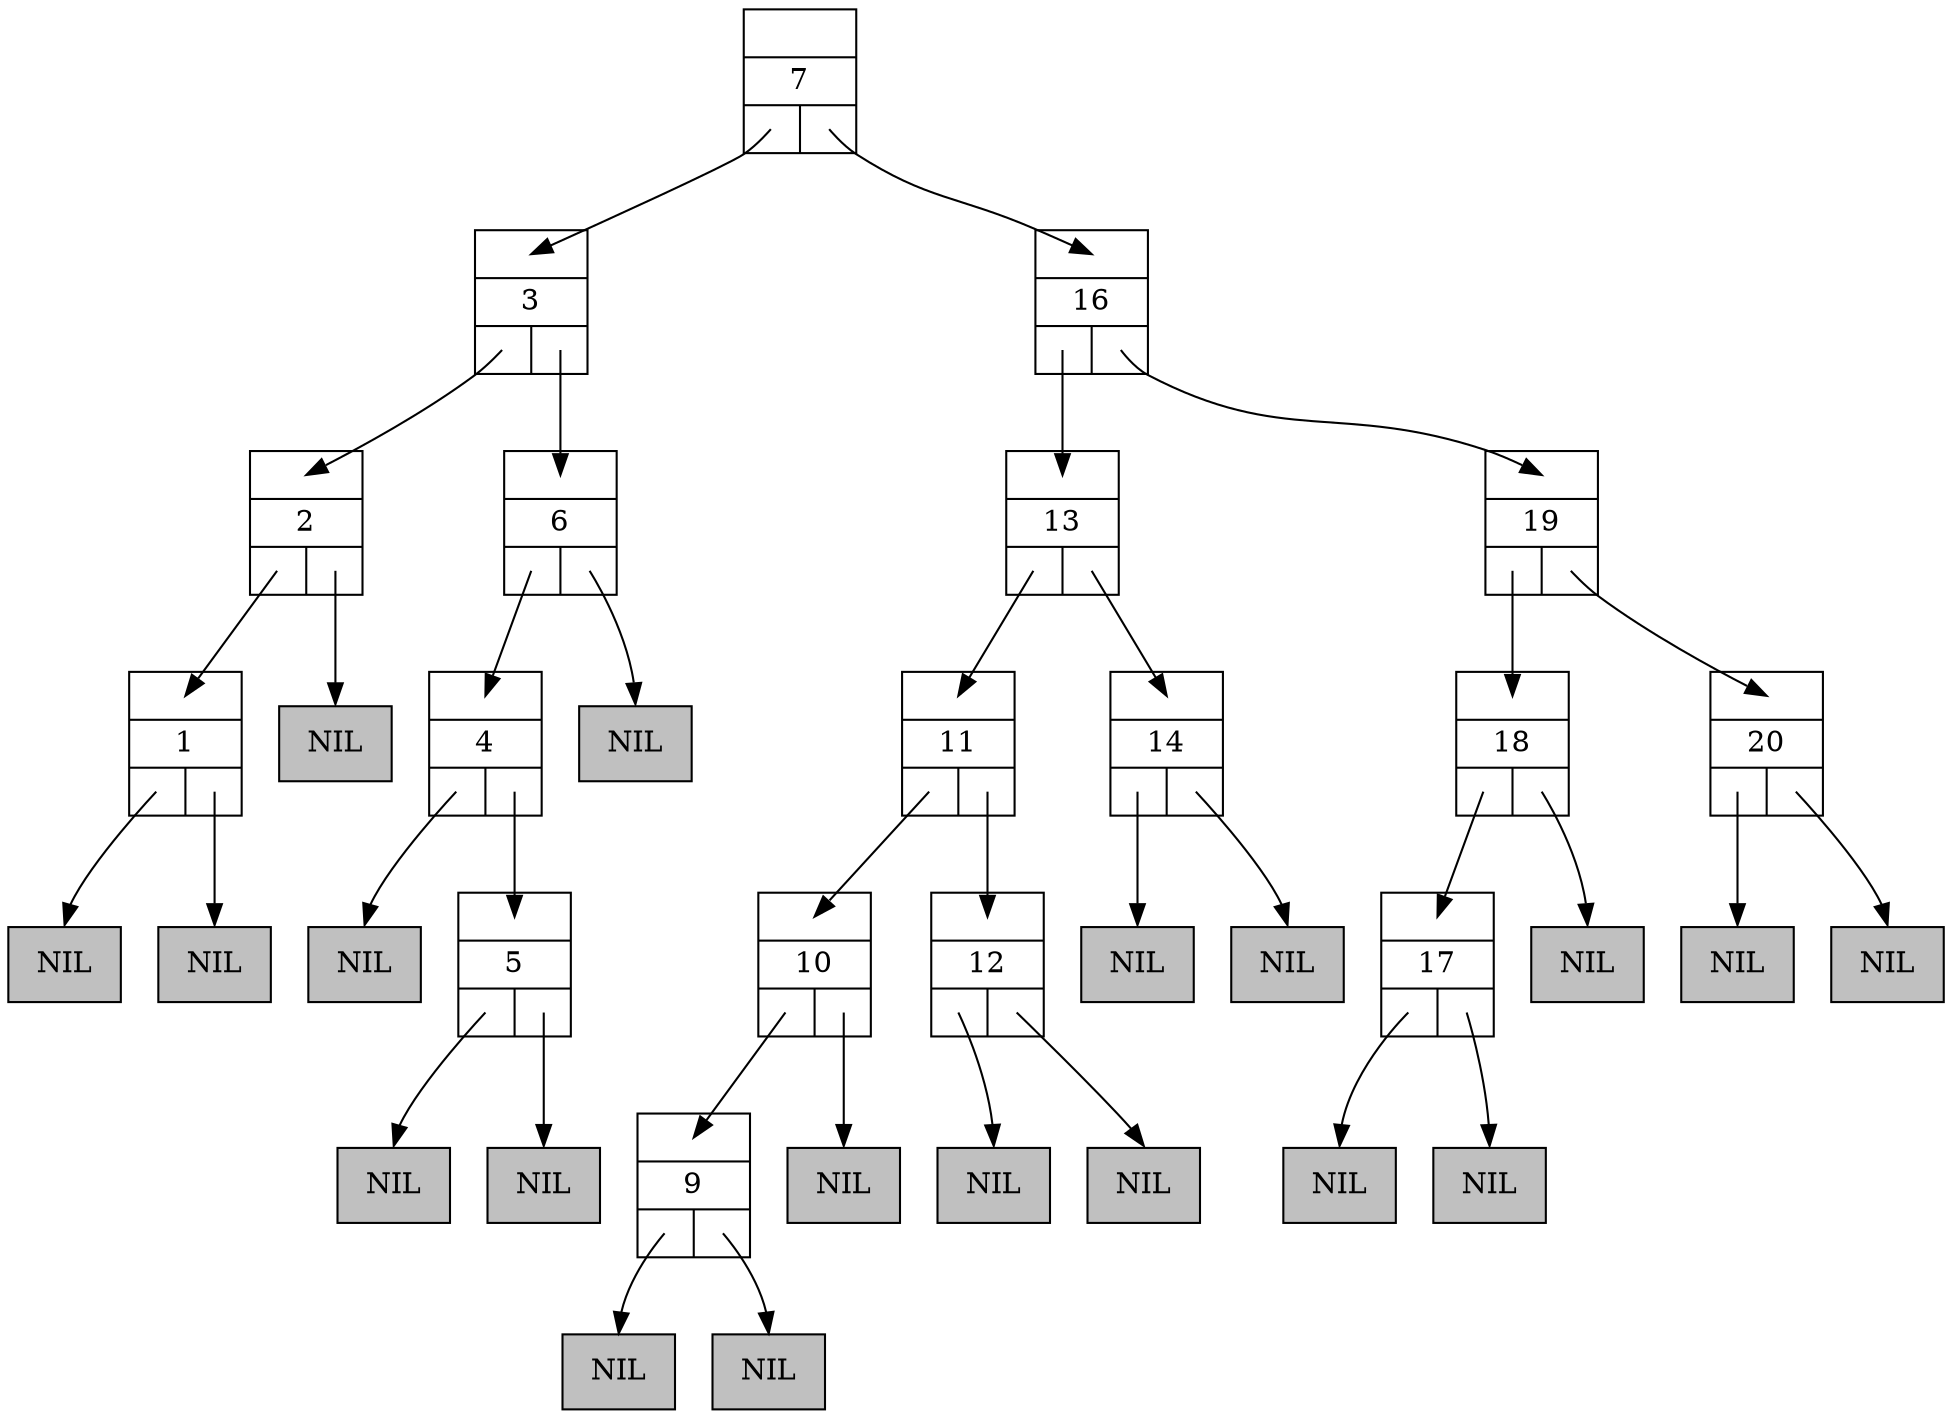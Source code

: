 digraph BinarySearchTree1 {
	graph [ranksep=0.5];
	node [shape = record];

	n1 [label="{{<parent>}|1|{<left>|<right>}}"];
	lnil1 [style=filled, fillcolor=grey, label="NIL"];
	n1:left:c -> lnil1:n [headclip=false, tailclip=false]
	rnil1 [style=filled, fillcolor=grey, label="NIL"];
	n1:right:c -> rnil1:n [headclip=false, tailclip=false]
	n2 [label="{{<parent>}|2|{<left>|<right>}}"];
	n2:left:c -> n1:parent:c [headclip=false, tailclip=false]
	rnil2 [style=filled, fillcolor=grey, label="NIL"];
	n2:right:c -> rnil2:n [headclip=false, tailclip=false]
	n3 [label="{{<parent>}|3|{<left>|<right>}}"];
	n3:left:c -> n2:parent:c [headclip=false, tailclip=false]
	n3:right:c -> n6:parent:c [headclip=false, tailclip=false]
	n4 [label="{{<parent>}|4|{<left>|<right>}}"];
	lnil4 [style=filled, fillcolor=grey, label="NIL"];
	n4:left:c -> lnil4:n [headclip=false, tailclip=false]
	n4:right:c -> n5:parent:c [headclip=false, tailclip=false]
	n5 [label="{{<parent>}|5|{<left>|<right>}}"];
	lnil5 [style=filled, fillcolor=grey, label="NIL"];
	n5:left:c -> lnil5:n [headclip=false, tailclip=false]
	rnil5 [style=filled, fillcolor=grey, label="NIL"];
	n5:right:c -> rnil5:n [headclip=false, tailclip=false]
	n6 [label="{{<parent>}|6|{<left>|<right>}}"];
	n6:left:c -> n4:parent:c [headclip=false, tailclip=false]
	rnil6 [style=filled, fillcolor=grey, label="NIL"];
	n6:right:c -> rnil6:n [headclip=false, tailclip=false]
	n7 [label="{{<parent>}|7|{<left>|<right>}}"];
	n7:left:c -> n3:parent:c [headclip=false, tailclip=false]
	n7:right:c -> n16:parent:c [headclip=false, tailclip=false]
	n9 [label="{{<parent>}|9|{<left>|<right>}}"];
	lnil9 [style=filled, fillcolor=grey, label="NIL"];
	n9:left:c -> lnil9:n [headclip=false, tailclip=false]
	rnil9 [style=filled, fillcolor=grey, label="NIL"];
	n9:right:c -> rnil9:n [headclip=false, tailclip=false]
	n10 [label="{{<parent>}|10|{<left>|<right>}}"];
	n10:left:c -> n9:parent:c [headclip=false, tailclip=false]
	rnil10 [style=filled, fillcolor=grey, label="NIL"];
	n10:right:c -> rnil10:n [headclip=false, tailclip=false]
	n11 [label="{{<parent>}|11|{<left>|<right>}}"];
	n11:left:c -> n10:parent:c [headclip=false, tailclip=false]
	n11:right:c -> n12:parent:c [headclip=false, tailclip=false]
	n12 [label="{{<parent>}|12|{<left>|<right>}}"];
	lnil12 [style=filled, fillcolor=grey, label="NIL"];
	n12:left:c -> lnil12:n [headclip=false, tailclip=false]
	rnil12 [style=filled, fillcolor=grey, label="NIL"];
	n12:right:c -> rnil12:n [headclip=false, tailclip=false]
	n13 [label="{{<parent>}|13|{<left>|<right>}}"];
	n13:left:c -> n11:parent:c [headclip=false, tailclip=false]
	n13:right:c -> n14:parent:c [headclip=false, tailclip=false]
	n14 [label="{{<parent>}|14|{<left>|<right>}}"];
	lnil14 [style=filled, fillcolor=grey, label="NIL"];
	n14:left:c -> lnil14:n [headclip=false, tailclip=false]
	rnil14 [style=filled, fillcolor=grey, label="NIL"];
	n14:right:c -> rnil14:n [headclip=false, tailclip=false]
	n16 [label="{{<parent>}|16|{<left>|<right>}}"];
	n16:left:c -> n13:parent:c [headclip=false, tailclip=false]
	n16:right:c -> n19:parent:c [headclip=false, tailclip=false]
	n17 [label="{{<parent>}|17|{<left>|<right>}}"];
	lnil17 [style=filled, fillcolor=grey, label="NIL"];
	n17:left:c -> lnil17:n [headclip=false, tailclip=false]
	rnil17 [style=filled, fillcolor=grey, label="NIL"];
	n17:right:c -> rnil17:n [headclip=false, tailclip=false]
	n18 [label="{{<parent>}|18|{<left>|<right>}}"];
	n18:left:c -> n17:parent:c [headclip=false, tailclip=false]
	rnil18 [style=filled, fillcolor=grey, label="NIL"];
	n18:right:c -> rnil18:n [headclip=false, tailclip=false]
	n19 [label="{{<parent>}|19|{<left>|<right>}}"];
	n19:left:c -> n18:parent:c [headclip=false, tailclip=false]
	n19:right:c -> n20:parent:c [headclip=false, tailclip=false]
	n20 [label="{{<parent>}|20|{<left>|<right>}}"];
	lnil20 [style=filled, fillcolor=grey, label="NIL"];
	n20:left:c -> lnil20:n [headclip=false, tailclip=false]
	rnil20 [style=filled, fillcolor=grey, label="NIL"];
	n20:right:c -> rnil20:n [headclip=false, tailclip=false]

}
